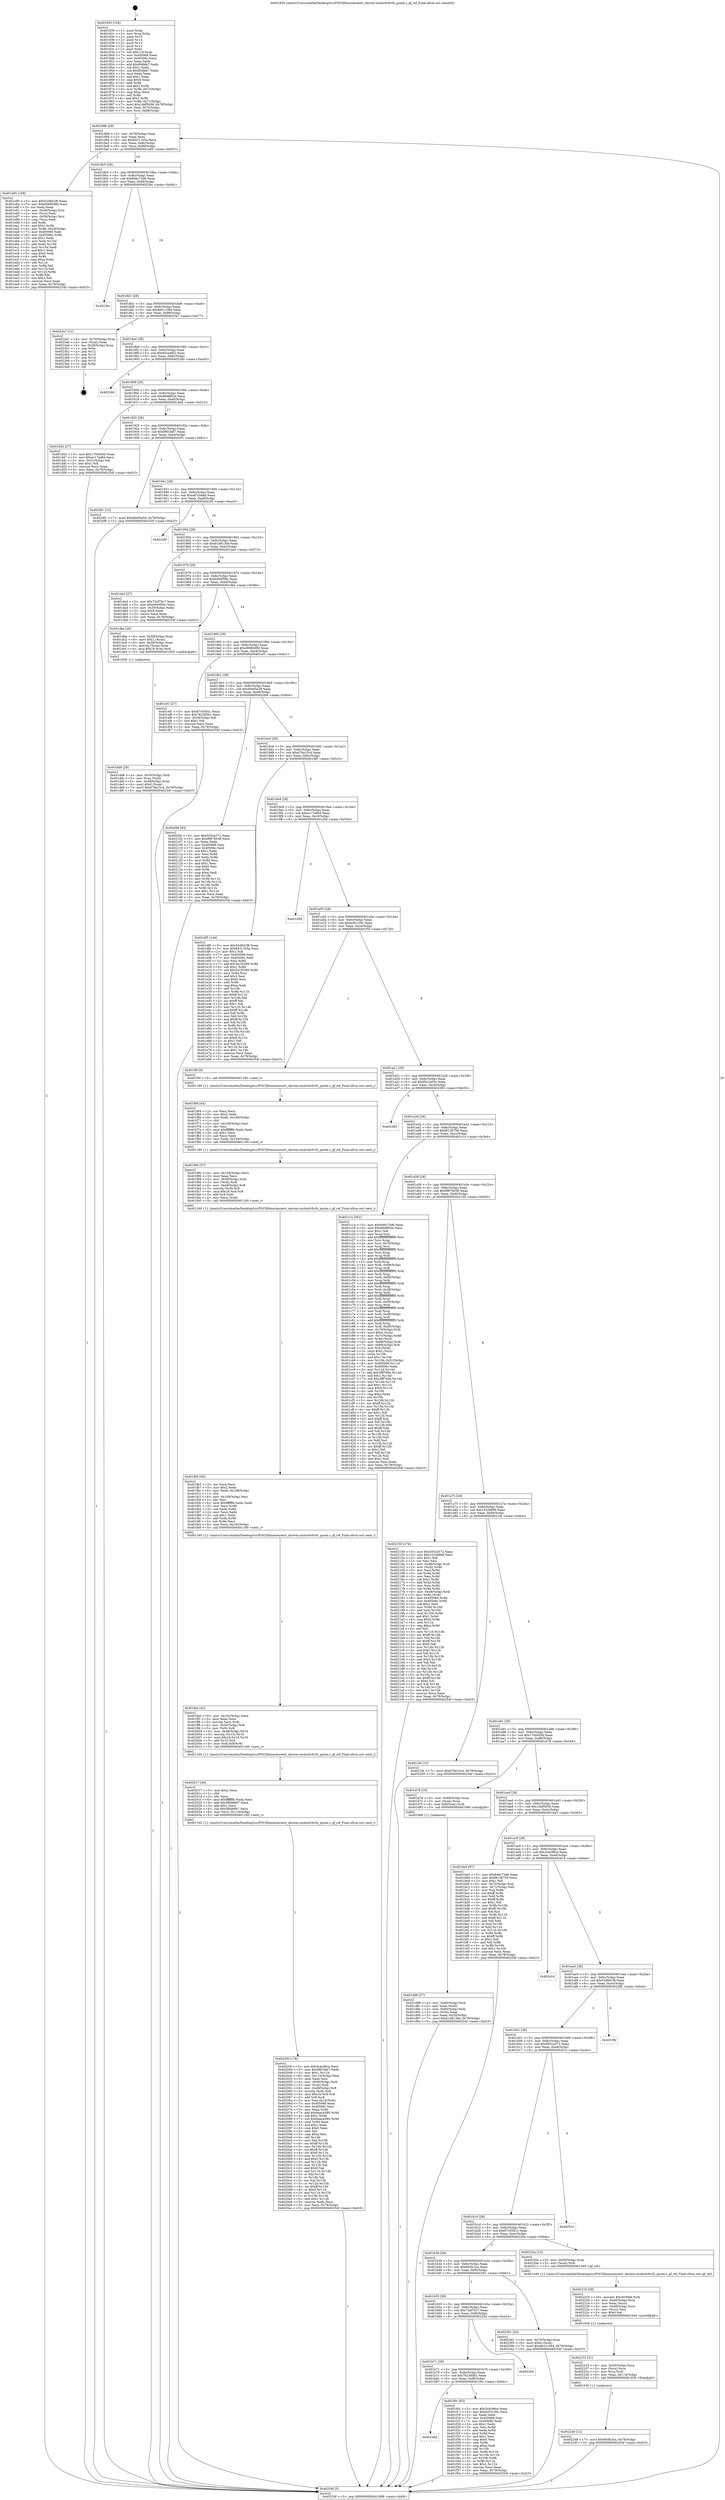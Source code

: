 digraph "0x401830" {
  label = "0x401830 (/mnt/c/Users/mathe/Desktop/tcc/POCII/binaries/extr_darwin-xnubsdvfsvfs_quota.c_qf_ref_Final-ollvm.out::main(0))"
  labelloc = "t"
  node[shape=record]

  Entry [label="",width=0.3,height=0.3,shape=circle,fillcolor=black,style=filled]
  "0x401898" [label="{
     0x401898 [29]\l
     | [instrs]\l
     &nbsp;&nbsp;0x401898 \<+3\>: mov -0x78(%rbp),%eax\l
     &nbsp;&nbsp;0x40189b \<+2\>: mov %eax,%ecx\l
     &nbsp;&nbsp;0x40189d \<+6\>: sub $0x84311b5a,%ecx\l
     &nbsp;&nbsp;0x4018a3 \<+6\>: mov %eax,-0x8c(%rbp)\l
     &nbsp;&nbsp;0x4018a9 \<+6\>: mov %ecx,-0x90(%rbp)\l
     &nbsp;&nbsp;0x4018af \<+6\>: je 0000000000401e85 \<main+0x655\>\l
  }"]
  "0x401e85" [label="{
     0x401e85 [108]\l
     | [instrs]\l
     &nbsp;&nbsp;0x401e85 \<+5\>: mov $0x52d8d1f6,%eax\l
     &nbsp;&nbsp;0x401e8a \<+5\>: mov $0xd0680d90,%ecx\l
     &nbsp;&nbsp;0x401e8f \<+2\>: xor %edx,%edx\l
     &nbsp;&nbsp;0x401e91 \<+4\>: mov -0x48(%rbp),%rsi\l
     &nbsp;&nbsp;0x401e95 \<+2\>: mov (%rsi),%edi\l
     &nbsp;&nbsp;0x401e97 \<+4\>: mov -0x58(%rbp),%rsi\l
     &nbsp;&nbsp;0x401e9b \<+2\>: cmp (%rsi),%edi\l
     &nbsp;&nbsp;0x401e9d \<+4\>: setl %r8b\l
     &nbsp;&nbsp;0x401ea1 \<+4\>: and $0x1,%r8b\l
     &nbsp;&nbsp;0x401ea5 \<+4\>: mov %r8b,-0x29(%rbp)\l
     &nbsp;&nbsp;0x401ea9 \<+7\>: mov 0x405068,%edi\l
     &nbsp;&nbsp;0x401eb0 \<+8\>: mov 0x40506c,%r9d\l
     &nbsp;&nbsp;0x401eb8 \<+3\>: sub $0x1,%edx\l
     &nbsp;&nbsp;0x401ebb \<+3\>: mov %edi,%r10d\l
     &nbsp;&nbsp;0x401ebe \<+3\>: add %edx,%r10d\l
     &nbsp;&nbsp;0x401ec1 \<+4\>: imul %r10d,%edi\l
     &nbsp;&nbsp;0x401ec5 \<+3\>: and $0x1,%edi\l
     &nbsp;&nbsp;0x401ec8 \<+3\>: cmp $0x0,%edi\l
     &nbsp;&nbsp;0x401ecb \<+4\>: sete %r8b\l
     &nbsp;&nbsp;0x401ecf \<+4\>: cmp $0xa,%r9d\l
     &nbsp;&nbsp;0x401ed3 \<+4\>: setl %r11b\l
     &nbsp;&nbsp;0x401ed7 \<+3\>: mov %r8b,%bl\l
     &nbsp;&nbsp;0x401eda \<+3\>: and %r11b,%bl\l
     &nbsp;&nbsp;0x401edd \<+3\>: xor %r11b,%r8b\l
     &nbsp;&nbsp;0x401ee0 \<+3\>: or %r8b,%bl\l
     &nbsp;&nbsp;0x401ee3 \<+3\>: test $0x1,%bl\l
     &nbsp;&nbsp;0x401ee6 \<+3\>: cmovne %ecx,%eax\l
     &nbsp;&nbsp;0x401ee9 \<+3\>: mov %eax,-0x78(%rbp)\l
     &nbsp;&nbsp;0x401eec \<+5\>: jmp 000000000040254f \<main+0xd1f\>\l
  }"]
  "0x4018b5" [label="{
     0x4018b5 [28]\l
     | [instrs]\l
     &nbsp;&nbsp;0x4018b5 \<+5\>: jmp 00000000004018ba \<main+0x8a\>\l
     &nbsp;&nbsp;0x4018ba \<+6\>: mov -0x8c(%rbp),%eax\l
     &nbsp;&nbsp;0x4018c0 \<+5\>: sub $0x846c73d6,%eax\l
     &nbsp;&nbsp;0x4018c5 \<+6\>: mov %eax,-0x94(%rbp)\l
     &nbsp;&nbsp;0x4018cb \<+6\>: je 00000000004023bc \<main+0xb8c\>\l
  }"]
  Exit [label="",width=0.3,height=0.3,shape=circle,fillcolor=black,style=filled,peripheries=2]
  "0x4023bc" [label="{
     0x4023bc\l
  }", style=dashed]
  "0x4018d1" [label="{
     0x4018d1 [28]\l
     | [instrs]\l
     &nbsp;&nbsp;0x4018d1 \<+5\>: jmp 00000000004018d6 \<main+0xa6\>\l
     &nbsp;&nbsp;0x4018d6 \<+6\>: mov -0x8c(%rbp),%eax\l
     &nbsp;&nbsp;0x4018dc \<+5\>: sub $0x8e51c384,%eax\l
     &nbsp;&nbsp;0x4018e1 \<+6\>: mov %eax,-0x98(%rbp)\l
     &nbsp;&nbsp;0x4018e7 \<+6\>: je 00000000004023a7 \<main+0xb77\>\l
  }"]
  "0x402248" [label="{
     0x402248 [12]\l
     | [instrs]\l
     &nbsp;&nbsp;0x402248 \<+7\>: movl $0x693fc3ca,-0x78(%rbp)\l
     &nbsp;&nbsp;0x40224f \<+5\>: jmp 000000000040254f \<main+0xd1f\>\l
  }"]
  "0x4023a7" [label="{
     0x4023a7 [21]\l
     | [instrs]\l
     &nbsp;&nbsp;0x4023a7 \<+4\>: mov -0x70(%rbp),%rax\l
     &nbsp;&nbsp;0x4023ab \<+2\>: mov (%rax),%eax\l
     &nbsp;&nbsp;0x4023ad \<+4\>: lea -0x28(%rbp),%rsp\l
     &nbsp;&nbsp;0x4023b1 \<+1\>: pop %rbx\l
     &nbsp;&nbsp;0x4023b2 \<+2\>: pop %r12\l
     &nbsp;&nbsp;0x4023b4 \<+2\>: pop %r13\l
     &nbsp;&nbsp;0x4023b6 \<+2\>: pop %r14\l
     &nbsp;&nbsp;0x4023b8 \<+2\>: pop %r15\l
     &nbsp;&nbsp;0x4023ba \<+1\>: pop %rbp\l
     &nbsp;&nbsp;0x4023bb \<+1\>: ret\l
  }"]
  "0x4018ed" [label="{
     0x4018ed [28]\l
     | [instrs]\l
     &nbsp;&nbsp;0x4018ed \<+5\>: jmp 00000000004018f2 \<main+0xc2\>\l
     &nbsp;&nbsp;0x4018f2 \<+6\>: mov -0x8c(%rbp),%eax\l
     &nbsp;&nbsp;0x4018f8 \<+5\>: sub $0x95ce4fd2,%eax\l
     &nbsp;&nbsp;0x4018fd \<+6\>: mov %eax,-0x9c(%rbp)\l
     &nbsp;&nbsp;0x401903 \<+6\>: je 0000000000402260 \<main+0xa30\>\l
  }"]
  "0x402233" [label="{
     0x402233 [21]\l
     | [instrs]\l
     &nbsp;&nbsp;0x402233 \<+4\>: mov -0x50(%rbp),%rcx\l
     &nbsp;&nbsp;0x402237 \<+3\>: mov (%rcx),%rcx\l
     &nbsp;&nbsp;0x40223a \<+3\>: mov %rcx,%rdi\l
     &nbsp;&nbsp;0x40223d \<+6\>: mov %eax,-0x114(%rbp)\l
     &nbsp;&nbsp;0x402243 \<+5\>: call 0000000000401030 \<free@plt\>\l
     | [calls]\l
     &nbsp;&nbsp;0x401030 \{1\} (unknown)\l
  }"]
  "0x402260" [label="{
     0x402260\l
  }", style=dashed]
  "0x401909" [label="{
     0x401909 [28]\l
     | [instrs]\l
     &nbsp;&nbsp;0x401909 \<+5\>: jmp 000000000040190e \<main+0xde\>\l
     &nbsp;&nbsp;0x40190e \<+6\>: mov -0x8c(%rbp),%eax\l
     &nbsp;&nbsp;0x401914 \<+5\>: sub $0x98d8f02e,%eax\l
     &nbsp;&nbsp;0x401919 \<+6\>: mov %eax,-0xa0(%rbp)\l
     &nbsp;&nbsp;0x40191f \<+6\>: je 0000000000401d42 \<main+0x512\>\l
  }"]
  "0x402216" [label="{
     0x402216 [29]\l
     | [instrs]\l
     &nbsp;&nbsp;0x402216 \<+10\>: movabs $0x4030b6,%rdi\l
     &nbsp;&nbsp;0x402220 \<+4\>: mov -0x40(%rbp),%rcx\l
     &nbsp;&nbsp;0x402224 \<+2\>: mov %eax,(%rcx)\l
     &nbsp;&nbsp;0x402226 \<+4\>: mov -0x40(%rbp),%rcx\l
     &nbsp;&nbsp;0x40222a \<+2\>: mov (%rcx),%esi\l
     &nbsp;&nbsp;0x40222c \<+2\>: mov $0x0,%al\l
     &nbsp;&nbsp;0x40222e \<+5\>: call 0000000000401040 \<printf@plt\>\l
     | [calls]\l
     &nbsp;&nbsp;0x401040 \{1\} (unknown)\l
  }"]
  "0x401d42" [label="{
     0x401d42 [27]\l
     | [instrs]\l
     &nbsp;&nbsp;0x401d42 \<+5\>: mov $0x170c0d3b,%eax\l
     &nbsp;&nbsp;0x401d47 \<+5\>: mov $0xec17ed64,%ecx\l
     &nbsp;&nbsp;0x401d4c \<+3\>: mov -0x31(%rbp),%dl\l
     &nbsp;&nbsp;0x401d4f \<+3\>: test $0x1,%dl\l
     &nbsp;&nbsp;0x401d52 \<+3\>: cmovne %ecx,%eax\l
     &nbsp;&nbsp;0x401d55 \<+3\>: mov %eax,-0x78(%rbp)\l
     &nbsp;&nbsp;0x401d58 \<+5\>: jmp 000000000040254f \<main+0xd1f\>\l
  }"]
  "0x401925" [label="{
     0x401925 [28]\l
     | [instrs]\l
     &nbsp;&nbsp;0x401925 \<+5\>: jmp 000000000040192a \<main+0xfa\>\l
     &nbsp;&nbsp;0x40192a \<+6\>: mov -0x8c(%rbp),%eax\l
     &nbsp;&nbsp;0x401930 \<+5\>: sub $0x98f1fa67,%eax\l
     &nbsp;&nbsp;0x401935 \<+6\>: mov %eax,-0xa4(%rbp)\l
     &nbsp;&nbsp;0x40193b \<+6\>: je 00000000004020f1 \<main+0x8c1\>\l
  }"]
  "0x40203f" [label="{
     0x40203f [178]\l
     | [instrs]\l
     &nbsp;&nbsp;0x40203f \<+5\>: mov $0x3c4c98ce,%ecx\l
     &nbsp;&nbsp;0x402044 \<+5\>: mov $0x98f1fa67,%edx\l
     &nbsp;&nbsp;0x402049 \<+3\>: mov $0x1,%r11b\l
     &nbsp;&nbsp;0x40204c \<+6\>: mov -0x110(%rbp),%esi\l
     &nbsp;&nbsp;0x402052 \<+3\>: imul %eax,%esi\l
     &nbsp;&nbsp;0x402055 \<+4\>: mov -0x50(%rbp),%rdi\l
     &nbsp;&nbsp;0x402059 \<+3\>: mov (%rdi),%rdi\l
     &nbsp;&nbsp;0x40205c \<+4\>: mov -0x48(%rbp),%r8\l
     &nbsp;&nbsp;0x402060 \<+3\>: movslq (%r8),%r8\l
     &nbsp;&nbsp;0x402063 \<+4\>: imul $0x18,%r8,%r8\l
     &nbsp;&nbsp;0x402067 \<+3\>: add %r8,%rdi\l
     &nbsp;&nbsp;0x40206a \<+3\>: mov %esi,0x10(%rdi)\l
     &nbsp;&nbsp;0x40206d \<+7\>: mov 0x405068,%eax\l
     &nbsp;&nbsp;0x402074 \<+7\>: mov 0x40506c,%esi\l
     &nbsp;&nbsp;0x40207b \<+3\>: mov %eax,%r9d\l
     &nbsp;&nbsp;0x40207e \<+7\>: add $0xbaaca580,%r9d\l
     &nbsp;&nbsp;0x402085 \<+4\>: sub $0x1,%r9d\l
     &nbsp;&nbsp;0x402089 \<+7\>: sub $0xbaaca580,%r9d\l
     &nbsp;&nbsp;0x402090 \<+4\>: imul %r9d,%eax\l
     &nbsp;&nbsp;0x402094 \<+3\>: and $0x1,%eax\l
     &nbsp;&nbsp;0x402097 \<+3\>: cmp $0x0,%eax\l
     &nbsp;&nbsp;0x40209a \<+3\>: sete %bl\l
     &nbsp;&nbsp;0x40209d \<+3\>: cmp $0xa,%esi\l
     &nbsp;&nbsp;0x4020a0 \<+4\>: setl %r14b\l
     &nbsp;&nbsp;0x4020a4 \<+3\>: mov %bl,%r15b\l
     &nbsp;&nbsp;0x4020a7 \<+4\>: xor $0xff,%r15b\l
     &nbsp;&nbsp;0x4020ab \<+3\>: mov %r14b,%r12b\l
     &nbsp;&nbsp;0x4020ae \<+4\>: xor $0xff,%r12b\l
     &nbsp;&nbsp;0x4020b2 \<+4\>: xor $0x0,%r11b\l
     &nbsp;&nbsp;0x4020b6 \<+3\>: mov %r15b,%r13b\l
     &nbsp;&nbsp;0x4020b9 \<+4\>: and $0x0,%r13b\l
     &nbsp;&nbsp;0x4020bd \<+3\>: and %r11b,%bl\l
     &nbsp;&nbsp;0x4020c0 \<+3\>: mov %r12b,%al\l
     &nbsp;&nbsp;0x4020c3 \<+2\>: and $0x0,%al\l
     &nbsp;&nbsp;0x4020c5 \<+3\>: and %r11b,%r14b\l
     &nbsp;&nbsp;0x4020c8 \<+3\>: or %bl,%r13b\l
     &nbsp;&nbsp;0x4020cb \<+3\>: or %r14b,%al\l
     &nbsp;&nbsp;0x4020ce \<+3\>: xor %al,%r13b\l
     &nbsp;&nbsp;0x4020d1 \<+3\>: or %r12b,%r15b\l
     &nbsp;&nbsp;0x4020d4 \<+4\>: xor $0xff,%r15b\l
     &nbsp;&nbsp;0x4020d8 \<+4\>: or $0x0,%r11b\l
     &nbsp;&nbsp;0x4020dc \<+3\>: and %r11b,%r15b\l
     &nbsp;&nbsp;0x4020df \<+3\>: or %r15b,%r13b\l
     &nbsp;&nbsp;0x4020e2 \<+4\>: test $0x1,%r13b\l
     &nbsp;&nbsp;0x4020e6 \<+3\>: cmovne %edx,%ecx\l
     &nbsp;&nbsp;0x4020e9 \<+3\>: mov %ecx,-0x78(%rbp)\l
     &nbsp;&nbsp;0x4020ec \<+5\>: jmp 000000000040254f \<main+0xd1f\>\l
  }"]
  "0x4020f1" [label="{
     0x4020f1 [12]\l
     | [instrs]\l
     &nbsp;&nbsp;0x4020f1 \<+7\>: movl $0xd0e05a58,-0x78(%rbp)\l
     &nbsp;&nbsp;0x4020f8 \<+5\>: jmp 000000000040254f \<main+0xd1f\>\l
  }"]
  "0x401941" [label="{
     0x401941 [28]\l
     | [instrs]\l
     &nbsp;&nbsp;0x401941 \<+5\>: jmp 0000000000401946 \<main+0x116\>\l
     &nbsp;&nbsp;0x401946 \<+6\>: mov -0x8c(%rbp),%eax\l
     &nbsp;&nbsp;0x40194c \<+5\>: sub $0xa87cb6ab,%eax\l
     &nbsp;&nbsp;0x401951 \<+6\>: mov %eax,-0xa8(%rbp)\l
     &nbsp;&nbsp;0x401957 \<+6\>: je 00000000004022f0 \<main+0xac0\>\l
  }"]
  "0x402017" [label="{
     0x402017 [40]\l
     | [instrs]\l
     &nbsp;&nbsp;0x402017 \<+5\>: mov $0x2,%ecx\l
     &nbsp;&nbsp;0x40201c \<+1\>: cltd\l
     &nbsp;&nbsp;0x40201d \<+2\>: idiv %ecx\l
     &nbsp;&nbsp;0x40201f \<+6\>: imul $0xfffffffe,%edx,%ecx\l
     &nbsp;&nbsp;0x402025 \<+6\>: add $0x5fb086b7,%ecx\l
     &nbsp;&nbsp;0x40202b \<+3\>: add $0x1,%ecx\l
     &nbsp;&nbsp;0x40202e \<+6\>: sub $0x5fb086b7,%ecx\l
     &nbsp;&nbsp;0x402034 \<+6\>: mov %ecx,-0x110(%rbp)\l
     &nbsp;&nbsp;0x40203a \<+5\>: call 0000000000401160 \<next_i\>\l
     | [calls]\l
     &nbsp;&nbsp;0x401160 \{1\} (/mnt/c/Users/mathe/Desktop/tcc/POCII/binaries/extr_darwin-xnubsdvfsvfs_quota.c_qf_ref_Final-ollvm.out::next_i)\l
  }"]
  "0x4022f0" [label="{
     0x4022f0\l
  }", style=dashed]
  "0x40195d" [label="{
     0x40195d [28]\l
     | [instrs]\l
     &nbsp;&nbsp;0x40195d \<+5\>: jmp 0000000000401962 \<main+0x132\>\l
     &nbsp;&nbsp;0x401962 \<+6\>: mov -0x8c(%rbp),%eax\l
     &nbsp;&nbsp;0x401968 \<+5\>: sub $0xb1d813de,%eax\l
     &nbsp;&nbsp;0x40196d \<+6\>: mov %eax,-0xac(%rbp)\l
     &nbsp;&nbsp;0x401973 \<+6\>: je 0000000000401da3 \<main+0x573\>\l
  }"]
  "0x401fed" [label="{
     0x401fed [42]\l
     | [instrs]\l
     &nbsp;&nbsp;0x401fed \<+6\>: mov -0x10c(%rbp),%ecx\l
     &nbsp;&nbsp;0x401ff3 \<+3\>: imul %eax,%ecx\l
     &nbsp;&nbsp;0x401ff6 \<+3\>: movslq %ecx,%rdi\l
     &nbsp;&nbsp;0x401ff9 \<+4\>: mov -0x50(%rbp),%r8\l
     &nbsp;&nbsp;0x401ffd \<+3\>: mov (%r8),%r8\l
     &nbsp;&nbsp;0x402000 \<+4\>: mov -0x48(%rbp),%r10\l
     &nbsp;&nbsp;0x402004 \<+3\>: movslq (%r10),%r10\l
     &nbsp;&nbsp;0x402007 \<+4\>: imul $0x18,%r10,%r10\l
     &nbsp;&nbsp;0x40200b \<+3\>: add %r10,%r8\l
     &nbsp;&nbsp;0x40200e \<+4\>: mov %rdi,0x8(%r8)\l
     &nbsp;&nbsp;0x402012 \<+5\>: call 0000000000401160 \<next_i\>\l
     | [calls]\l
     &nbsp;&nbsp;0x401160 \{1\} (/mnt/c/Users/mathe/Desktop/tcc/POCII/binaries/extr_darwin-xnubsdvfsvfs_quota.c_qf_ref_Final-ollvm.out::next_i)\l
  }"]
  "0x401da3" [label="{
     0x401da3 [27]\l
     | [instrs]\l
     &nbsp;&nbsp;0x401da3 \<+5\>: mov $0x72af70c7,%eax\l
     &nbsp;&nbsp;0x401da8 \<+5\>: mov $0xb940f59c,%ecx\l
     &nbsp;&nbsp;0x401dad \<+3\>: mov -0x30(%rbp),%edx\l
     &nbsp;&nbsp;0x401db0 \<+3\>: cmp $0x0,%edx\l
     &nbsp;&nbsp;0x401db3 \<+3\>: cmove %ecx,%eax\l
     &nbsp;&nbsp;0x401db6 \<+3\>: mov %eax,-0x78(%rbp)\l
     &nbsp;&nbsp;0x401db9 \<+5\>: jmp 000000000040254f \<main+0xd1f\>\l
  }"]
  "0x401979" [label="{
     0x401979 [28]\l
     | [instrs]\l
     &nbsp;&nbsp;0x401979 \<+5\>: jmp 000000000040197e \<main+0x14e\>\l
     &nbsp;&nbsp;0x40197e \<+6\>: mov -0x8c(%rbp),%eax\l
     &nbsp;&nbsp;0x401984 \<+5\>: sub $0xb940f59c,%eax\l
     &nbsp;&nbsp;0x401989 \<+6\>: mov %eax,-0xb0(%rbp)\l
     &nbsp;&nbsp;0x40198f \<+6\>: je 0000000000401dbe \<main+0x58e\>\l
  }"]
  "0x401fb5" [label="{
     0x401fb5 [56]\l
     | [instrs]\l
     &nbsp;&nbsp;0x401fb5 \<+2\>: xor %ecx,%ecx\l
     &nbsp;&nbsp;0x401fb7 \<+5\>: mov $0x2,%edx\l
     &nbsp;&nbsp;0x401fbc \<+6\>: mov %edx,-0x108(%rbp)\l
     &nbsp;&nbsp;0x401fc2 \<+1\>: cltd\l
     &nbsp;&nbsp;0x401fc3 \<+6\>: mov -0x108(%rbp),%esi\l
     &nbsp;&nbsp;0x401fc9 \<+2\>: idiv %esi\l
     &nbsp;&nbsp;0x401fcb \<+6\>: imul $0xfffffffe,%edx,%edx\l
     &nbsp;&nbsp;0x401fd1 \<+3\>: mov %ecx,%r9d\l
     &nbsp;&nbsp;0x401fd4 \<+3\>: sub %edx,%r9d\l
     &nbsp;&nbsp;0x401fd7 \<+2\>: mov %ecx,%edx\l
     &nbsp;&nbsp;0x401fd9 \<+3\>: sub $0x1,%edx\l
     &nbsp;&nbsp;0x401fdc \<+3\>: add %edx,%r9d\l
     &nbsp;&nbsp;0x401fdf \<+3\>: sub %r9d,%ecx\l
     &nbsp;&nbsp;0x401fe2 \<+6\>: mov %ecx,-0x10c(%rbp)\l
     &nbsp;&nbsp;0x401fe8 \<+5\>: call 0000000000401160 \<next_i\>\l
     | [calls]\l
     &nbsp;&nbsp;0x401160 \{1\} (/mnt/c/Users/mathe/Desktop/tcc/POCII/binaries/extr_darwin-xnubsdvfsvfs_quota.c_qf_ref_Final-ollvm.out::next_i)\l
  }"]
  "0x401dbe" [label="{
     0x401dbe [26]\l
     | [instrs]\l
     &nbsp;&nbsp;0x401dbe \<+4\>: mov -0x58(%rbp),%rax\l
     &nbsp;&nbsp;0x401dc2 \<+6\>: movl $0x1,(%rax)\l
     &nbsp;&nbsp;0x401dc8 \<+4\>: mov -0x58(%rbp),%rax\l
     &nbsp;&nbsp;0x401dcc \<+3\>: movslq (%rax),%rax\l
     &nbsp;&nbsp;0x401dcf \<+4\>: imul $0x18,%rax,%rdi\l
     &nbsp;&nbsp;0x401dd3 \<+5\>: call 0000000000401050 \<malloc@plt\>\l
     | [calls]\l
     &nbsp;&nbsp;0x401050 \{1\} (unknown)\l
  }"]
  "0x401995" [label="{
     0x401995 [28]\l
     | [instrs]\l
     &nbsp;&nbsp;0x401995 \<+5\>: jmp 000000000040199a \<main+0x16a\>\l
     &nbsp;&nbsp;0x40199a \<+6\>: mov -0x8c(%rbp),%eax\l
     &nbsp;&nbsp;0x4019a0 \<+5\>: sub $0xd0680d90,%eax\l
     &nbsp;&nbsp;0x4019a5 \<+6\>: mov %eax,-0xb4(%rbp)\l
     &nbsp;&nbsp;0x4019ab \<+6\>: je 0000000000401ef1 \<main+0x6c1\>\l
  }"]
  "0x401f90" [label="{
     0x401f90 [37]\l
     | [instrs]\l
     &nbsp;&nbsp;0x401f90 \<+6\>: mov -0x104(%rbp),%ecx\l
     &nbsp;&nbsp;0x401f96 \<+3\>: imul %eax,%ecx\l
     &nbsp;&nbsp;0x401f99 \<+4\>: mov -0x50(%rbp),%rdi\l
     &nbsp;&nbsp;0x401f9d \<+3\>: mov (%rdi),%rdi\l
     &nbsp;&nbsp;0x401fa0 \<+4\>: mov -0x48(%rbp),%r8\l
     &nbsp;&nbsp;0x401fa4 \<+3\>: movslq (%r8),%r8\l
     &nbsp;&nbsp;0x401fa7 \<+4\>: imul $0x18,%r8,%r8\l
     &nbsp;&nbsp;0x401fab \<+3\>: add %r8,%rdi\l
     &nbsp;&nbsp;0x401fae \<+2\>: mov %ecx,(%rdi)\l
     &nbsp;&nbsp;0x401fb0 \<+5\>: call 0000000000401160 \<next_i\>\l
     | [calls]\l
     &nbsp;&nbsp;0x401160 \{1\} (/mnt/c/Users/mathe/Desktop/tcc/POCII/binaries/extr_darwin-xnubsdvfsvfs_quota.c_qf_ref_Final-ollvm.out::next_i)\l
  }"]
  "0x401ef1" [label="{
     0x401ef1 [27]\l
     | [instrs]\l
     &nbsp;&nbsp;0x401ef1 \<+5\>: mov $0x67c5581c,%eax\l
     &nbsp;&nbsp;0x401ef6 \<+5\>: mov $0x782365b1,%ecx\l
     &nbsp;&nbsp;0x401efb \<+3\>: mov -0x29(%rbp),%dl\l
     &nbsp;&nbsp;0x401efe \<+3\>: test $0x1,%dl\l
     &nbsp;&nbsp;0x401f01 \<+3\>: cmovne %ecx,%eax\l
     &nbsp;&nbsp;0x401f04 \<+3\>: mov %eax,-0x78(%rbp)\l
     &nbsp;&nbsp;0x401f07 \<+5\>: jmp 000000000040254f \<main+0xd1f\>\l
  }"]
  "0x4019b1" [label="{
     0x4019b1 [28]\l
     | [instrs]\l
     &nbsp;&nbsp;0x4019b1 \<+5\>: jmp 00000000004019b6 \<main+0x186\>\l
     &nbsp;&nbsp;0x4019b6 \<+6\>: mov -0x8c(%rbp),%eax\l
     &nbsp;&nbsp;0x4019bc \<+5\>: sub $0xd0e05a58,%eax\l
     &nbsp;&nbsp;0x4019c1 \<+6\>: mov %eax,-0xb8(%rbp)\l
     &nbsp;&nbsp;0x4019c7 \<+6\>: je 00000000004020fd \<main+0x8cd\>\l
  }"]
  "0x401f64" [label="{
     0x401f64 [44]\l
     | [instrs]\l
     &nbsp;&nbsp;0x401f64 \<+2\>: xor %ecx,%ecx\l
     &nbsp;&nbsp;0x401f66 \<+5\>: mov $0x2,%edx\l
     &nbsp;&nbsp;0x401f6b \<+6\>: mov %edx,-0x100(%rbp)\l
     &nbsp;&nbsp;0x401f71 \<+1\>: cltd\l
     &nbsp;&nbsp;0x401f72 \<+6\>: mov -0x100(%rbp),%esi\l
     &nbsp;&nbsp;0x401f78 \<+2\>: idiv %esi\l
     &nbsp;&nbsp;0x401f7a \<+6\>: imul $0xfffffffe,%edx,%edx\l
     &nbsp;&nbsp;0x401f80 \<+3\>: sub $0x1,%ecx\l
     &nbsp;&nbsp;0x401f83 \<+2\>: sub %ecx,%edx\l
     &nbsp;&nbsp;0x401f85 \<+6\>: mov %edx,-0x104(%rbp)\l
     &nbsp;&nbsp;0x401f8b \<+5\>: call 0000000000401160 \<next_i\>\l
     | [calls]\l
     &nbsp;&nbsp;0x401160 \{1\} (/mnt/c/Users/mathe/Desktop/tcc/POCII/binaries/extr_darwin-xnubsdvfsvfs_quota.c_qf_ref_Final-ollvm.out::next_i)\l
  }"]
  "0x4020fd" [label="{
     0x4020fd [83]\l
     | [instrs]\l
     &nbsp;&nbsp;0x4020fd \<+5\>: mov $0x5932a572,%eax\l
     &nbsp;&nbsp;0x402102 \<+5\>: mov $0xf9876038,%ecx\l
     &nbsp;&nbsp;0x402107 \<+2\>: xor %edx,%edx\l
     &nbsp;&nbsp;0x402109 \<+7\>: mov 0x405068,%esi\l
     &nbsp;&nbsp;0x402110 \<+7\>: mov 0x40506c,%edi\l
     &nbsp;&nbsp;0x402117 \<+3\>: sub $0x1,%edx\l
     &nbsp;&nbsp;0x40211a \<+3\>: mov %esi,%r8d\l
     &nbsp;&nbsp;0x40211d \<+3\>: add %edx,%r8d\l
     &nbsp;&nbsp;0x402120 \<+4\>: imul %r8d,%esi\l
     &nbsp;&nbsp;0x402124 \<+3\>: and $0x1,%esi\l
     &nbsp;&nbsp;0x402127 \<+3\>: cmp $0x0,%esi\l
     &nbsp;&nbsp;0x40212a \<+4\>: sete %r9b\l
     &nbsp;&nbsp;0x40212e \<+3\>: cmp $0xa,%edi\l
     &nbsp;&nbsp;0x402131 \<+4\>: setl %r10b\l
     &nbsp;&nbsp;0x402135 \<+3\>: mov %r9b,%r11b\l
     &nbsp;&nbsp;0x402138 \<+3\>: and %r10b,%r11b\l
     &nbsp;&nbsp;0x40213b \<+3\>: xor %r10b,%r9b\l
     &nbsp;&nbsp;0x40213e \<+3\>: or %r9b,%r11b\l
     &nbsp;&nbsp;0x402141 \<+4\>: test $0x1,%r11b\l
     &nbsp;&nbsp;0x402145 \<+3\>: cmovne %ecx,%eax\l
     &nbsp;&nbsp;0x402148 \<+3\>: mov %eax,-0x78(%rbp)\l
     &nbsp;&nbsp;0x40214b \<+5\>: jmp 000000000040254f \<main+0xd1f\>\l
  }"]
  "0x4019cd" [label="{
     0x4019cd [28]\l
     | [instrs]\l
     &nbsp;&nbsp;0x4019cd \<+5\>: jmp 00000000004019d2 \<main+0x1a2\>\l
     &nbsp;&nbsp;0x4019d2 \<+6\>: mov -0x8c(%rbp),%eax\l
     &nbsp;&nbsp;0x4019d8 \<+5\>: sub $0xd78a15c4,%eax\l
     &nbsp;&nbsp;0x4019dd \<+6\>: mov %eax,-0xbc(%rbp)\l
     &nbsp;&nbsp;0x4019e3 \<+6\>: je 0000000000401df5 \<main+0x5c5\>\l
  }"]
  "0x401b8d" [label="{
     0x401b8d\l
  }", style=dashed]
  "0x401df5" [label="{
     0x401df5 [144]\l
     | [instrs]\l
     &nbsp;&nbsp;0x401df5 \<+5\>: mov $0x52d8d1f6,%eax\l
     &nbsp;&nbsp;0x401dfa \<+5\>: mov $0x84311b5a,%ecx\l
     &nbsp;&nbsp;0x401dff \<+2\>: mov $0x1,%dl\l
     &nbsp;&nbsp;0x401e01 \<+7\>: mov 0x405068,%esi\l
     &nbsp;&nbsp;0x401e08 \<+7\>: mov 0x40506c,%edi\l
     &nbsp;&nbsp;0x401e0f \<+3\>: mov %esi,%r8d\l
     &nbsp;&nbsp;0x401e12 \<+7\>: add $0x5a1f2399,%r8d\l
     &nbsp;&nbsp;0x401e19 \<+4\>: sub $0x1,%r8d\l
     &nbsp;&nbsp;0x401e1d \<+7\>: sub $0x5a1f2399,%r8d\l
     &nbsp;&nbsp;0x401e24 \<+4\>: imul %r8d,%esi\l
     &nbsp;&nbsp;0x401e28 \<+3\>: and $0x1,%esi\l
     &nbsp;&nbsp;0x401e2b \<+3\>: cmp $0x0,%esi\l
     &nbsp;&nbsp;0x401e2e \<+4\>: sete %r9b\l
     &nbsp;&nbsp;0x401e32 \<+3\>: cmp $0xa,%edi\l
     &nbsp;&nbsp;0x401e35 \<+4\>: setl %r10b\l
     &nbsp;&nbsp;0x401e39 \<+3\>: mov %r9b,%r11b\l
     &nbsp;&nbsp;0x401e3c \<+4\>: xor $0xff,%r11b\l
     &nbsp;&nbsp;0x401e40 \<+3\>: mov %r10b,%bl\l
     &nbsp;&nbsp;0x401e43 \<+3\>: xor $0xff,%bl\l
     &nbsp;&nbsp;0x401e46 \<+3\>: xor $0x1,%dl\l
     &nbsp;&nbsp;0x401e49 \<+3\>: mov %r11b,%r14b\l
     &nbsp;&nbsp;0x401e4c \<+4\>: and $0xff,%r14b\l
     &nbsp;&nbsp;0x401e50 \<+3\>: and %dl,%r9b\l
     &nbsp;&nbsp;0x401e53 \<+3\>: mov %bl,%r15b\l
     &nbsp;&nbsp;0x401e56 \<+4\>: and $0xff,%r15b\l
     &nbsp;&nbsp;0x401e5a \<+3\>: and %dl,%r10b\l
     &nbsp;&nbsp;0x401e5d \<+3\>: or %r9b,%r14b\l
     &nbsp;&nbsp;0x401e60 \<+3\>: or %r10b,%r15b\l
     &nbsp;&nbsp;0x401e63 \<+3\>: xor %r15b,%r14b\l
     &nbsp;&nbsp;0x401e66 \<+3\>: or %bl,%r11b\l
     &nbsp;&nbsp;0x401e69 \<+4\>: xor $0xff,%r11b\l
     &nbsp;&nbsp;0x401e6d \<+3\>: or $0x1,%dl\l
     &nbsp;&nbsp;0x401e70 \<+3\>: and %dl,%r11b\l
     &nbsp;&nbsp;0x401e73 \<+3\>: or %r11b,%r14b\l
     &nbsp;&nbsp;0x401e76 \<+4\>: test $0x1,%r14b\l
     &nbsp;&nbsp;0x401e7a \<+3\>: cmovne %ecx,%eax\l
     &nbsp;&nbsp;0x401e7d \<+3\>: mov %eax,-0x78(%rbp)\l
     &nbsp;&nbsp;0x401e80 \<+5\>: jmp 000000000040254f \<main+0xd1f\>\l
  }"]
  "0x4019e9" [label="{
     0x4019e9 [28]\l
     | [instrs]\l
     &nbsp;&nbsp;0x4019e9 \<+5\>: jmp 00000000004019ee \<main+0x1be\>\l
     &nbsp;&nbsp;0x4019ee \<+6\>: mov -0x8c(%rbp),%eax\l
     &nbsp;&nbsp;0x4019f4 \<+5\>: sub $0xec17ed64,%eax\l
     &nbsp;&nbsp;0x4019f9 \<+6\>: mov %eax,-0xc0(%rbp)\l
     &nbsp;&nbsp;0x4019ff \<+6\>: je 0000000000401d5d \<main+0x52d\>\l
  }"]
  "0x401f0c" [label="{
     0x401f0c [83]\l
     | [instrs]\l
     &nbsp;&nbsp;0x401f0c \<+5\>: mov $0x3c4c98ce,%eax\l
     &nbsp;&nbsp;0x401f11 \<+5\>: mov $0xec91c30c,%ecx\l
     &nbsp;&nbsp;0x401f16 \<+2\>: xor %edx,%edx\l
     &nbsp;&nbsp;0x401f18 \<+7\>: mov 0x405068,%esi\l
     &nbsp;&nbsp;0x401f1f \<+7\>: mov 0x40506c,%edi\l
     &nbsp;&nbsp;0x401f26 \<+3\>: sub $0x1,%edx\l
     &nbsp;&nbsp;0x401f29 \<+3\>: mov %esi,%r8d\l
     &nbsp;&nbsp;0x401f2c \<+3\>: add %edx,%r8d\l
     &nbsp;&nbsp;0x401f2f \<+4\>: imul %r8d,%esi\l
     &nbsp;&nbsp;0x401f33 \<+3\>: and $0x1,%esi\l
     &nbsp;&nbsp;0x401f36 \<+3\>: cmp $0x0,%esi\l
     &nbsp;&nbsp;0x401f39 \<+4\>: sete %r9b\l
     &nbsp;&nbsp;0x401f3d \<+3\>: cmp $0xa,%edi\l
     &nbsp;&nbsp;0x401f40 \<+4\>: setl %r10b\l
     &nbsp;&nbsp;0x401f44 \<+3\>: mov %r9b,%r11b\l
     &nbsp;&nbsp;0x401f47 \<+3\>: and %r10b,%r11b\l
     &nbsp;&nbsp;0x401f4a \<+3\>: xor %r10b,%r9b\l
     &nbsp;&nbsp;0x401f4d \<+3\>: or %r9b,%r11b\l
     &nbsp;&nbsp;0x401f50 \<+4\>: test $0x1,%r11b\l
     &nbsp;&nbsp;0x401f54 \<+3\>: cmovne %ecx,%eax\l
     &nbsp;&nbsp;0x401f57 \<+3\>: mov %eax,-0x78(%rbp)\l
     &nbsp;&nbsp;0x401f5a \<+5\>: jmp 000000000040254f \<main+0xd1f\>\l
  }"]
  "0x401d5d" [label="{
     0x401d5d\l
  }", style=dashed]
  "0x401a05" [label="{
     0x401a05 [28]\l
     | [instrs]\l
     &nbsp;&nbsp;0x401a05 \<+5\>: jmp 0000000000401a0a \<main+0x1da\>\l
     &nbsp;&nbsp;0x401a0a \<+6\>: mov -0x8c(%rbp),%eax\l
     &nbsp;&nbsp;0x401a10 \<+5\>: sub $0xec91c30c,%eax\l
     &nbsp;&nbsp;0x401a15 \<+6\>: mov %eax,-0xc4(%rbp)\l
     &nbsp;&nbsp;0x401a1b \<+6\>: je 0000000000401f5f \<main+0x72f\>\l
  }"]
  "0x401b71" [label="{
     0x401b71 [28]\l
     | [instrs]\l
     &nbsp;&nbsp;0x401b71 \<+5\>: jmp 0000000000401b76 \<main+0x346\>\l
     &nbsp;&nbsp;0x401b76 \<+6\>: mov -0x8c(%rbp),%eax\l
     &nbsp;&nbsp;0x401b7c \<+5\>: sub $0x782365b1,%eax\l
     &nbsp;&nbsp;0x401b81 \<+6\>: mov %eax,-0xf8(%rbp)\l
     &nbsp;&nbsp;0x401b87 \<+6\>: je 0000000000401f0c \<main+0x6dc\>\l
  }"]
  "0x401f5f" [label="{
     0x401f5f [5]\l
     | [instrs]\l
     &nbsp;&nbsp;0x401f5f \<+5\>: call 0000000000401160 \<next_i\>\l
     | [calls]\l
     &nbsp;&nbsp;0x401160 \{1\} (/mnt/c/Users/mathe/Desktop/tcc/POCII/binaries/extr_darwin-xnubsdvfsvfs_quota.c_qf_ref_Final-ollvm.out::next_i)\l
  }"]
  "0x401a21" [label="{
     0x401a21 [28]\l
     | [instrs]\l
     &nbsp;&nbsp;0x401a21 \<+5\>: jmp 0000000000401a26 \<main+0x1f6\>\l
     &nbsp;&nbsp;0x401a26 \<+6\>: mov -0x8c(%rbp),%eax\l
     &nbsp;&nbsp;0x401a2c \<+5\>: sub $0xf5e1b65e,%eax\l
     &nbsp;&nbsp;0x401a31 \<+6\>: mov %eax,-0xc8(%rbp)\l
     &nbsp;&nbsp;0x401a37 \<+6\>: je 0000000000402385 \<main+0xb55\>\l
  }"]
  "0x402254" [label="{
     0x402254\l
  }", style=dashed]
  "0x402385" [label="{
     0x402385\l
  }", style=dashed]
  "0x401a3d" [label="{
     0x401a3d [28]\l
     | [instrs]\l
     &nbsp;&nbsp;0x401a3d \<+5\>: jmp 0000000000401a42 \<main+0x212\>\l
     &nbsp;&nbsp;0x401a42 \<+6\>: mov -0x8c(%rbp),%eax\l
     &nbsp;&nbsp;0x401a48 \<+5\>: sub $0xf8136759,%eax\l
     &nbsp;&nbsp;0x401a4d \<+6\>: mov %eax,-0xcc(%rbp)\l
     &nbsp;&nbsp;0x401a53 \<+6\>: je 0000000000401c14 \<main+0x3e4\>\l
  }"]
  "0x401b55" [label="{
     0x401b55 [28]\l
     | [instrs]\l
     &nbsp;&nbsp;0x401b55 \<+5\>: jmp 0000000000401b5a \<main+0x32a\>\l
     &nbsp;&nbsp;0x401b5a \<+6\>: mov -0x8c(%rbp),%eax\l
     &nbsp;&nbsp;0x401b60 \<+5\>: sub $0x72af70c7,%eax\l
     &nbsp;&nbsp;0x401b65 \<+6\>: mov %eax,-0xf4(%rbp)\l
     &nbsp;&nbsp;0x401b6b \<+6\>: je 0000000000402254 \<main+0xa24\>\l
  }"]
  "0x401c14" [label="{
     0x401c14 [302]\l
     | [instrs]\l
     &nbsp;&nbsp;0x401c14 \<+5\>: mov $0x846c73d6,%eax\l
     &nbsp;&nbsp;0x401c19 \<+5\>: mov $0x98d8f02e,%ecx\l
     &nbsp;&nbsp;0x401c1e \<+2\>: mov $0x1,%dl\l
     &nbsp;&nbsp;0x401c20 \<+3\>: mov %rsp,%rsi\l
     &nbsp;&nbsp;0x401c23 \<+4\>: add $0xfffffffffffffff0,%rsi\l
     &nbsp;&nbsp;0x401c27 \<+3\>: mov %rsi,%rsp\l
     &nbsp;&nbsp;0x401c2a \<+4\>: mov %rsi,-0x70(%rbp)\l
     &nbsp;&nbsp;0x401c2e \<+3\>: mov %rsp,%rsi\l
     &nbsp;&nbsp;0x401c31 \<+4\>: add $0xfffffffffffffff0,%rsi\l
     &nbsp;&nbsp;0x401c35 \<+3\>: mov %rsi,%rsp\l
     &nbsp;&nbsp;0x401c38 \<+3\>: mov %rsp,%rdi\l
     &nbsp;&nbsp;0x401c3b \<+4\>: add $0xfffffffffffffff0,%rdi\l
     &nbsp;&nbsp;0x401c3f \<+3\>: mov %rdi,%rsp\l
     &nbsp;&nbsp;0x401c42 \<+4\>: mov %rdi,-0x68(%rbp)\l
     &nbsp;&nbsp;0x401c46 \<+3\>: mov %rsp,%rdi\l
     &nbsp;&nbsp;0x401c49 \<+4\>: add $0xfffffffffffffff0,%rdi\l
     &nbsp;&nbsp;0x401c4d \<+3\>: mov %rdi,%rsp\l
     &nbsp;&nbsp;0x401c50 \<+4\>: mov %rdi,-0x60(%rbp)\l
     &nbsp;&nbsp;0x401c54 \<+3\>: mov %rsp,%rdi\l
     &nbsp;&nbsp;0x401c57 \<+4\>: add $0xfffffffffffffff0,%rdi\l
     &nbsp;&nbsp;0x401c5b \<+3\>: mov %rdi,%rsp\l
     &nbsp;&nbsp;0x401c5e \<+4\>: mov %rdi,-0x58(%rbp)\l
     &nbsp;&nbsp;0x401c62 \<+3\>: mov %rsp,%rdi\l
     &nbsp;&nbsp;0x401c65 \<+4\>: add $0xfffffffffffffff0,%rdi\l
     &nbsp;&nbsp;0x401c69 \<+3\>: mov %rdi,%rsp\l
     &nbsp;&nbsp;0x401c6c \<+4\>: mov %rdi,-0x50(%rbp)\l
     &nbsp;&nbsp;0x401c70 \<+3\>: mov %rsp,%rdi\l
     &nbsp;&nbsp;0x401c73 \<+4\>: add $0xfffffffffffffff0,%rdi\l
     &nbsp;&nbsp;0x401c77 \<+3\>: mov %rdi,%rsp\l
     &nbsp;&nbsp;0x401c7a \<+4\>: mov %rdi,-0x48(%rbp)\l
     &nbsp;&nbsp;0x401c7e \<+3\>: mov %rsp,%rdi\l
     &nbsp;&nbsp;0x401c81 \<+4\>: add $0xfffffffffffffff0,%rdi\l
     &nbsp;&nbsp;0x401c85 \<+3\>: mov %rdi,%rsp\l
     &nbsp;&nbsp;0x401c88 \<+4\>: mov %rdi,-0x40(%rbp)\l
     &nbsp;&nbsp;0x401c8c \<+4\>: mov -0x70(%rbp),%rdi\l
     &nbsp;&nbsp;0x401c90 \<+6\>: movl $0x0,(%rdi)\l
     &nbsp;&nbsp;0x401c96 \<+4\>: mov -0x7c(%rbp),%r8d\l
     &nbsp;&nbsp;0x401c9a \<+3\>: mov %r8d,(%rsi)\l
     &nbsp;&nbsp;0x401c9d \<+4\>: mov -0x68(%rbp),%rdi\l
     &nbsp;&nbsp;0x401ca1 \<+7\>: mov -0x88(%rbp),%r9\l
     &nbsp;&nbsp;0x401ca8 \<+3\>: mov %r9,(%rdi)\l
     &nbsp;&nbsp;0x401cab \<+3\>: cmpl $0x2,(%rsi)\l
     &nbsp;&nbsp;0x401cae \<+4\>: setne %r10b\l
     &nbsp;&nbsp;0x401cb2 \<+4\>: and $0x1,%r10b\l
     &nbsp;&nbsp;0x401cb6 \<+4\>: mov %r10b,-0x31(%rbp)\l
     &nbsp;&nbsp;0x401cba \<+8\>: mov 0x405068,%r11d\l
     &nbsp;&nbsp;0x401cc2 \<+7\>: mov 0x40506c,%ebx\l
     &nbsp;&nbsp;0x401cc9 \<+3\>: mov %r11d,%r14d\l
     &nbsp;&nbsp;0x401ccc \<+7\>: add $0x3fff768e,%r14d\l
     &nbsp;&nbsp;0x401cd3 \<+4\>: sub $0x1,%r14d\l
     &nbsp;&nbsp;0x401cd7 \<+7\>: sub $0x3fff768e,%r14d\l
     &nbsp;&nbsp;0x401cde \<+4\>: imul %r14d,%r11d\l
     &nbsp;&nbsp;0x401ce2 \<+4\>: and $0x1,%r11d\l
     &nbsp;&nbsp;0x401ce6 \<+4\>: cmp $0x0,%r11d\l
     &nbsp;&nbsp;0x401cea \<+4\>: sete %r10b\l
     &nbsp;&nbsp;0x401cee \<+3\>: cmp $0xa,%ebx\l
     &nbsp;&nbsp;0x401cf1 \<+4\>: setl %r15b\l
     &nbsp;&nbsp;0x401cf5 \<+3\>: mov %r10b,%r12b\l
     &nbsp;&nbsp;0x401cf8 \<+4\>: xor $0xff,%r12b\l
     &nbsp;&nbsp;0x401cfc \<+3\>: mov %r15b,%r13b\l
     &nbsp;&nbsp;0x401cff \<+4\>: xor $0xff,%r13b\l
     &nbsp;&nbsp;0x401d03 \<+3\>: xor $0x1,%dl\l
     &nbsp;&nbsp;0x401d06 \<+3\>: mov %r12b,%sil\l
     &nbsp;&nbsp;0x401d09 \<+4\>: and $0xff,%sil\l
     &nbsp;&nbsp;0x401d0d \<+3\>: and %dl,%r10b\l
     &nbsp;&nbsp;0x401d10 \<+3\>: mov %r13b,%dil\l
     &nbsp;&nbsp;0x401d13 \<+4\>: and $0xff,%dil\l
     &nbsp;&nbsp;0x401d17 \<+3\>: and %dl,%r15b\l
     &nbsp;&nbsp;0x401d1a \<+3\>: or %r10b,%sil\l
     &nbsp;&nbsp;0x401d1d \<+3\>: or %r15b,%dil\l
     &nbsp;&nbsp;0x401d20 \<+3\>: xor %dil,%sil\l
     &nbsp;&nbsp;0x401d23 \<+3\>: or %r13b,%r12b\l
     &nbsp;&nbsp;0x401d26 \<+4\>: xor $0xff,%r12b\l
     &nbsp;&nbsp;0x401d2a \<+3\>: or $0x1,%dl\l
     &nbsp;&nbsp;0x401d2d \<+3\>: and %dl,%r12b\l
     &nbsp;&nbsp;0x401d30 \<+3\>: or %r12b,%sil\l
     &nbsp;&nbsp;0x401d33 \<+4\>: test $0x1,%sil\l
     &nbsp;&nbsp;0x401d37 \<+3\>: cmovne %ecx,%eax\l
     &nbsp;&nbsp;0x401d3a \<+3\>: mov %eax,-0x78(%rbp)\l
     &nbsp;&nbsp;0x401d3d \<+5\>: jmp 000000000040254f \<main+0xd1f\>\l
  }"]
  "0x401a59" [label="{
     0x401a59 [28]\l
     | [instrs]\l
     &nbsp;&nbsp;0x401a59 \<+5\>: jmp 0000000000401a5e \<main+0x22e\>\l
     &nbsp;&nbsp;0x401a5e \<+6\>: mov -0x8c(%rbp),%eax\l
     &nbsp;&nbsp;0x401a64 \<+5\>: sub $0xf9876038,%eax\l
     &nbsp;&nbsp;0x401a69 \<+6\>: mov %eax,-0xd0(%rbp)\l
     &nbsp;&nbsp;0x401a6f \<+6\>: je 0000000000402150 \<main+0x920\>\l
  }"]
  "0x402391" [label="{
     0x402391 [22]\l
     | [instrs]\l
     &nbsp;&nbsp;0x402391 \<+4\>: mov -0x70(%rbp),%rax\l
     &nbsp;&nbsp;0x402395 \<+6\>: movl $0x0,(%rax)\l
     &nbsp;&nbsp;0x40239b \<+7\>: movl $0x8e51c384,-0x78(%rbp)\l
     &nbsp;&nbsp;0x4023a2 \<+5\>: jmp 000000000040254f \<main+0xd1f\>\l
  }"]
  "0x402150" [label="{
     0x402150 [174]\l
     | [instrs]\l
     &nbsp;&nbsp;0x402150 \<+5\>: mov $0x5932a572,%eax\l
     &nbsp;&nbsp;0x402155 \<+5\>: mov $0x15326668,%ecx\l
     &nbsp;&nbsp;0x40215a \<+2\>: mov $0x1,%dl\l
     &nbsp;&nbsp;0x40215c \<+2\>: xor %esi,%esi\l
     &nbsp;&nbsp;0x40215e \<+4\>: mov -0x48(%rbp),%rdi\l
     &nbsp;&nbsp;0x402162 \<+3\>: mov (%rdi),%r8d\l
     &nbsp;&nbsp;0x402165 \<+3\>: mov %esi,%r9d\l
     &nbsp;&nbsp;0x402168 \<+3\>: sub %r8d,%r9d\l
     &nbsp;&nbsp;0x40216b \<+3\>: mov %esi,%r8d\l
     &nbsp;&nbsp;0x40216e \<+4\>: sub $0x1,%r8d\l
     &nbsp;&nbsp;0x402172 \<+3\>: add %r8d,%r9d\l
     &nbsp;&nbsp;0x402175 \<+3\>: mov %esi,%r8d\l
     &nbsp;&nbsp;0x402178 \<+3\>: sub %r9d,%r8d\l
     &nbsp;&nbsp;0x40217b \<+4\>: mov -0x48(%rbp),%rdi\l
     &nbsp;&nbsp;0x40217f \<+3\>: mov %r8d,(%rdi)\l
     &nbsp;&nbsp;0x402182 \<+8\>: mov 0x405068,%r8d\l
     &nbsp;&nbsp;0x40218a \<+8\>: mov 0x40506c,%r9d\l
     &nbsp;&nbsp;0x402192 \<+3\>: sub $0x1,%esi\l
     &nbsp;&nbsp;0x402195 \<+3\>: mov %r8d,%r10d\l
     &nbsp;&nbsp;0x402198 \<+3\>: add %esi,%r10d\l
     &nbsp;&nbsp;0x40219b \<+4\>: imul %r10d,%r8d\l
     &nbsp;&nbsp;0x40219f \<+4\>: and $0x1,%r8d\l
     &nbsp;&nbsp;0x4021a3 \<+4\>: cmp $0x0,%r8d\l
     &nbsp;&nbsp;0x4021a7 \<+4\>: sete %r11b\l
     &nbsp;&nbsp;0x4021ab \<+4\>: cmp $0xa,%r9d\l
     &nbsp;&nbsp;0x4021af \<+3\>: setl %bl\l
     &nbsp;&nbsp;0x4021b2 \<+3\>: mov %r11b,%r14b\l
     &nbsp;&nbsp;0x4021b5 \<+4\>: xor $0xff,%r14b\l
     &nbsp;&nbsp;0x4021b9 \<+3\>: mov %bl,%r15b\l
     &nbsp;&nbsp;0x4021bc \<+4\>: xor $0xff,%r15b\l
     &nbsp;&nbsp;0x4021c0 \<+3\>: xor $0x0,%dl\l
     &nbsp;&nbsp;0x4021c3 \<+3\>: mov %r14b,%r12b\l
     &nbsp;&nbsp;0x4021c6 \<+4\>: and $0x0,%r12b\l
     &nbsp;&nbsp;0x4021ca \<+3\>: and %dl,%r11b\l
     &nbsp;&nbsp;0x4021cd \<+3\>: mov %r15b,%r13b\l
     &nbsp;&nbsp;0x4021d0 \<+4\>: and $0x0,%r13b\l
     &nbsp;&nbsp;0x4021d4 \<+2\>: and %dl,%bl\l
     &nbsp;&nbsp;0x4021d6 \<+3\>: or %r11b,%r12b\l
     &nbsp;&nbsp;0x4021d9 \<+3\>: or %bl,%r13b\l
     &nbsp;&nbsp;0x4021dc \<+3\>: xor %r13b,%r12b\l
     &nbsp;&nbsp;0x4021df \<+3\>: or %r15b,%r14b\l
     &nbsp;&nbsp;0x4021e2 \<+4\>: xor $0xff,%r14b\l
     &nbsp;&nbsp;0x4021e6 \<+3\>: or $0x0,%dl\l
     &nbsp;&nbsp;0x4021e9 \<+3\>: and %dl,%r14b\l
     &nbsp;&nbsp;0x4021ec \<+3\>: or %r14b,%r12b\l
     &nbsp;&nbsp;0x4021ef \<+4\>: test $0x1,%r12b\l
     &nbsp;&nbsp;0x4021f3 \<+3\>: cmovne %ecx,%eax\l
     &nbsp;&nbsp;0x4021f6 \<+3\>: mov %eax,-0x78(%rbp)\l
     &nbsp;&nbsp;0x4021f9 \<+5\>: jmp 000000000040254f \<main+0xd1f\>\l
  }"]
  "0x401a75" [label="{
     0x401a75 [28]\l
     | [instrs]\l
     &nbsp;&nbsp;0x401a75 \<+5\>: jmp 0000000000401a7a \<main+0x24a\>\l
     &nbsp;&nbsp;0x401a7a \<+6\>: mov -0x8c(%rbp),%eax\l
     &nbsp;&nbsp;0x401a80 \<+5\>: sub $0x15326668,%eax\l
     &nbsp;&nbsp;0x401a85 \<+6\>: mov %eax,-0xd4(%rbp)\l
     &nbsp;&nbsp;0x401a8b \<+6\>: je 00000000004021fe \<main+0x9ce\>\l
  }"]
  "0x401b39" [label="{
     0x401b39 [28]\l
     | [instrs]\l
     &nbsp;&nbsp;0x401b39 \<+5\>: jmp 0000000000401b3e \<main+0x30e\>\l
     &nbsp;&nbsp;0x401b3e \<+6\>: mov -0x8c(%rbp),%eax\l
     &nbsp;&nbsp;0x401b44 \<+5\>: sub $0x693fc3ca,%eax\l
     &nbsp;&nbsp;0x401b49 \<+6\>: mov %eax,-0xf0(%rbp)\l
     &nbsp;&nbsp;0x401b4f \<+6\>: je 0000000000402391 \<main+0xb61\>\l
  }"]
  "0x4021fe" [label="{
     0x4021fe [12]\l
     | [instrs]\l
     &nbsp;&nbsp;0x4021fe \<+7\>: movl $0xd78a15c4,-0x78(%rbp)\l
     &nbsp;&nbsp;0x402205 \<+5\>: jmp 000000000040254f \<main+0xd1f\>\l
  }"]
  "0x401a91" [label="{
     0x401a91 [28]\l
     | [instrs]\l
     &nbsp;&nbsp;0x401a91 \<+5\>: jmp 0000000000401a96 \<main+0x266\>\l
     &nbsp;&nbsp;0x401a96 \<+6\>: mov -0x8c(%rbp),%eax\l
     &nbsp;&nbsp;0x401a9c \<+5\>: sub $0x170c0d3b,%eax\l
     &nbsp;&nbsp;0x401aa1 \<+6\>: mov %eax,-0xd8(%rbp)\l
     &nbsp;&nbsp;0x401aa7 \<+6\>: je 0000000000401d78 \<main+0x548\>\l
  }"]
  "0x40220a" [label="{
     0x40220a [12]\l
     | [instrs]\l
     &nbsp;&nbsp;0x40220a \<+4\>: mov -0x50(%rbp),%rax\l
     &nbsp;&nbsp;0x40220e \<+3\>: mov (%rax),%rdi\l
     &nbsp;&nbsp;0x402211 \<+5\>: call 0000000000401440 \<qf_ref\>\l
     | [calls]\l
     &nbsp;&nbsp;0x401440 \{1\} (/mnt/c/Users/mathe/Desktop/tcc/POCII/binaries/extr_darwin-xnubsdvfsvfs_quota.c_qf_ref_Final-ollvm.out::qf_ref)\l
  }"]
  "0x401d78" [label="{
     0x401d78 [16]\l
     | [instrs]\l
     &nbsp;&nbsp;0x401d78 \<+4\>: mov -0x68(%rbp),%rax\l
     &nbsp;&nbsp;0x401d7c \<+3\>: mov (%rax),%rax\l
     &nbsp;&nbsp;0x401d7f \<+4\>: mov 0x8(%rax),%rdi\l
     &nbsp;&nbsp;0x401d83 \<+5\>: call 0000000000401060 \<atoi@plt\>\l
     | [calls]\l
     &nbsp;&nbsp;0x401060 \{1\} (unknown)\l
  }"]
  "0x401aad" [label="{
     0x401aad [28]\l
     | [instrs]\l
     &nbsp;&nbsp;0x401aad \<+5\>: jmp 0000000000401ab2 \<main+0x282\>\l
     &nbsp;&nbsp;0x401ab2 \<+6\>: mov -0x8c(%rbp),%eax\l
     &nbsp;&nbsp;0x401ab8 \<+5\>: sub $0x1ddf5b58,%eax\l
     &nbsp;&nbsp;0x401abd \<+6\>: mov %eax,-0xdc(%rbp)\l
     &nbsp;&nbsp;0x401ac3 \<+6\>: je 0000000000401bb3 \<main+0x383\>\l
  }"]
  "0x401b1d" [label="{
     0x401b1d [28]\l
     | [instrs]\l
     &nbsp;&nbsp;0x401b1d \<+5\>: jmp 0000000000401b22 \<main+0x2f2\>\l
     &nbsp;&nbsp;0x401b22 \<+6\>: mov -0x8c(%rbp),%eax\l
     &nbsp;&nbsp;0x401b28 \<+5\>: sub $0x67c5581c,%eax\l
     &nbsp;&nbsp;0x401b2d \<+6\>: mov %eax,-0xec(%rbp)\l
     &nbsp;&nbsp;0x401b33 \<+6\>: je 000000000040220a \<main+0x9da\>\l
  }"]
  "0x401bb3" [label="{
     0x401bb3 [97]\l
     | [instrs]\l
     &nbsp;&nbsp;0x401bb3 \<+5\>: mov $0x846c73d6,%eax\l
     &nbsp;&nbsp;0x401bb8 \<+5\>: mov $0xf8136759,%ecx\l
     &nbsp;&nbsp;0x401bbd \<+2\>: mov $0x1,%dl\l
     &nbsp;&nbsp;0x401bbf \<+4\>: mov -0x72(%rbp),%sil\l
     &nbsp;&nbsp;0x401bc3 \<+4\>: mov -0x71(%rbp),%dil\l
     &nbsp;&nbsp;0x401bc7 \<+3\>: mov %sil,%r8b\l
     &nbsp;&nbsp;0x401bca \<+4\>: xor $0xff,%r8b\l
     &nbsp;&nbsp;0x401bce \<+3\>: mov %dil,%r9b\l
     &nbsp;&nbsp;0x401bd1 \<+4\>: xor $0xff,%r9b\l
     &nbsp;&nbsp;0x401bd5 \<+3\>: xor $0x1,%dl\l
     &nbsp;&nbsp;0x401bd8 \<+3\>: mov %r8b,%r10b\l
     &nbsp;&nbsp;0x401bdb \<+4\>: and $0xff,%r10b\l
     &nbsp;&nbsp;0x401bdf \<+3\>: and %dl,%sil\l
     &nbsp;&nbsp;0x401be2 \<+3\>: mov %r9b,%r11b\l
     &nbsp;&nbsp;0x401be5 \<+4\>: and $0xff,%r11b\l
     &nbsp;&nbsp;0x401be9 \<+3\>: and %dl,%dil\l
     &nbsp;&nbsp;0x401bec \<+3\>: or %sil,%r10b\l
     &nbsp;&nbsp;0x401bef \<+3\>: or %dil,%r11b\l
     &nbsp;&nbsp;0x401bf2 \<+3\>: xor %r11b,%r10b\l
     &nbsp;&nbsp;0x401bf5 \<+3\>: or %r9b,%r8b\l
     &nbsp;&nbsp;0x401bf8 \<+4\>: xor $0xff,%r8b\l
     &nbsp;&nbsp;0x401bfc \<+3\>: or $0x1,%dl\l
     &nbsp;&nbsp;0x401bff \<+3\>: and %dl,%r8b\l
     &nbsp;&nbsp;0x401c02 \<+3\>: or %r8b,%r10b\l
     &nbsp;&nbsp;0x401c05 \<+4\>: test $0x1,%r10b\l
     &nbsp;&nbsp;0x401c09 \<+3\>: cmovne %ecx,%eax\l
     &nbsp;&nbsp;0x401c0c \<+3\>: mov %eax,-0x78(%rbp)\l
     &nbsp;&nbsp;0x401c0f \<+5\>: jmp 000000000040254f \<main+0xd1f\>\l
  }"]
  "0x401ac9" [label="{
     0x401ac9 [28]\l
     | [instrs]\l
     &nbsp;&nbsp;0x401ac9 \<+5\>: jmp 0000000000401ace \<main+0x29e\>\l
     &nbsp;&nbsp;0x401ace \<+6\>: mov -0x8c(%rbp),%eax\l
     &nbsp;&nbsp;0x401ad4 \<+5\>: sub $0x3c4c98ce,%eax\l
     &nbsp;&nbsp;0x401ad9 \<+6\>: mov %eax,-0xe0(%rbp)\l
     &nbsp;&nbsp;0x401adf \<+6\>: je 000000000040241d \<main+0xbed\>\l
  }"]
  "0x40254f" [label="{
     0x40254f [5]\l
     | [instrs]\l
     &nbsp;&nbsp;0x40254f \<+5\>: jmp 0000000000401898 \<main+0x68\>\l
  }"]
  "0x401830" [label="{
     0x401830 [104]\l
     | [instrs]\l
     &nbsp;&nbsp;0x401830 \<+1\>: push %rbp\l
     &nbsp;&nbsp;0x401831 \<+3\>: mov %rsp,%rbp\l
     &nbsp;&nbsp;0x401834 \<+2\>: push %r15\l
     &nbsp;&nbsp;0x401836 \<+2\>: push %r14\l
     &nbsp;&nbsp;0x401838 \<+2\>: push %r13\l
     &nbsp;&nbsp;0x40183a \<+2\>: push %r12\l
     &nbsp;&nbsp;0x40183c \<+1\>: push %rbx\l
     &nbsp;&nbsp;0x40183d \<+7\>: sub $0x118,%rsp\l
     &nbsp;&nbsp;0x401844 \<+7\>: mov 0x405068,%eax\l
     &nbsp;&nbsp;0x40184b \<+7\>: mov 0x40506c,%ecx\l
     &nbsp;&nbsp;0x401852 \<+2\>: mov %eax,%edx\l
     &nbsp;&nbsp;0x401854 \<+6\>: add $0xf04bfe7,%edx\l
     &nbsp;&nbsp;0x40185a \<+3\>: sub $0x1,%edx\l
     &nbsp;&nbsp;0x40185d \<+6\>: sub $0xf04bfe7,%edx\l
     &nbsp;&nbsp;0x401863 \<+3\>: imul %edx,%eax\l
     &nbsp;&nbsp;0x401866 \<+3\>: and $0x1,%eax\l
     &nbsp;&nbsp;0x401869 \<+3\>: cmp $0x0,%eax\l
     &nbsp;&nbsp;0x40186c \<+4\>: sete %r8b\l
     &nbsp;&nbsp;0x401870 \<+4\>: and $0x1,%r8b\l
     &nbsp;&nbsp;0x401874 \<+4\>: mov %r8b,-0x72(%rbp)\l
     &nbsp;&nbsp;0x401878 \<+3\>: cmp $0xa,%ecx\l
     &nbsp;&nbsp;0x40187b \<+4\>: setl %r8b\l
     &nbsp;&nbsp;0x40187f \<+4\>: and $0x1,%r8b\l
     &nbsp;&nbsp;0x401883 \<+4\>: mov %r8b,-0x71(%rbp)\l
     &nbsp;&nbsp;0x401887 \<+7\>: movl $0x1ddf5b58,-0x78(%rbp)\l
     &nbsp;&nbsp;0x40188e \<+3\>: mov %edi,-0x7c(%rbp)\l
     &nbsp;&nbsp;0x401891 \<+7\>: mov %rsi,-0x88(%rbp)\l
  }"]
  "0x40251c" [label="{
     0x40251c\l
  }", style=dashed]
  "0x401d88" [label="{
     0x401d88 [27]\l
     | [instrs]\l
     &nbsp;&nbsp;0x401d88 \<+4\>: mov -0x60(%rbp),%rdi\l
     &nbsp;&nbsp;0x401d8c \<+2\>: mov %eax,(%rdi)\l
     &nbsp;&nbsp;0x401d8e \<+4\>: mov -0x60(%rbp),%rdi\l
     &nbsp;&nbsp;0x401d92 \<+2\>: mov (%rdi),%eax\l
     &nbsp;&nbsp;0x401d94 \<+3\>: mov %eax,-0x30(%rbp)\l
     &nbsp;&nbsp;0x401d97 \<+7\>: movl $0xb1d813de,-0x78(%rbp)\l
     &nbsp;&nbsp;0x401d9e \<+5\>: jmp 000000000040254f \<main+0xd1f\>\l
  }"]
  "0x401dd8" [label="{
     0x401dd8 [29]\l
     | [instrs]\l
     &nbsp;&nbsp;0x401dd8 \<+4\>: mov -0x50(%rbp),%rdi\l
     &nbsp;&nbsp;0x401ddc \<+3\>: mov %rax,(%rdi)\l
     &nbsp;&nbsp;0x401ddf \<+4\>: mov -0x48(%rbp),%rax\l
     &nbsp;&nbsp;0x401de3 \<+6\>: movl $0x0,(%rax)\l
     &nbsp;&nbsp;0x401de9 \<+7\>: movl $0xd78a15c4,-0x78(%rbp)\l
     &nbsp;&nbsp;0x401df0 \<+5\>: jmp 000000000040254f \<main+0xd1f\>\l
  }"]
  "0x401b01" [label="{
     0x401b01 [28]\l
     | [instrs]\l
     &nbsp;&nbsp;0x401b01 \<+5\>: jmp 0000000000401b06 \<main+0x2d6\>\l
     &nbsp;&nbsp;0x401b06 \<+6\>: mov -0x8c(%rbp),%eax\l
     &nbsp;&nbsp;0x401b0c \<+5\>: sub $0x5932a572,%eax\l
     &nbsp;&nbsp;0x401b11 \<+6\>: mov %eax,-0xe8(%rbp)\l
     &nbsp;&nbsp;0x401b17 \<+6\>: je 000000000040251c \<main+0xcec\>\l
  }"]
  "0x40241d" [label="{
     0x40241d\l
  }", style=dashed]
  "0x401ae5" [label="{
     0x401ae5 [28]\l
     | [instrs]\l
     &nbsp;&nbsp;0x401ae5 \<+5\>: jmp 0000000000401aea \<main+0x2ba\>\l
     &nbsp;&nbsp;0x401aea \<+6\>: mov -0x8c(%rbp),%eax\l
     &nbsp;&nbsp;0x401af0 \<+5\>: sub $0x52d8d1f6,%eax\l
     &nbsp;&nbsp;0x401af5 \<+6\>: mov %eax,-0xe4(%rbp)\l
     &nbsp;&nbsp;0x401afb \<+6\>: je 00000000004023fb \<main+0xbcb\>\l
  }"]
  "0x4023fb" [label="{
     0x4023fb\l
  }", style=dashed]
  Entry -> "0x401830" [label=" 1"]
  "0x401898" -> "0x401e85" [label=" 2"]
  "0x401898" -> "0x4018b5" [label=" 19"]
  "0x4023a7" -> Exit [label=" 1"]
  "0x4018b5" -> "0x4023bc" [label=" 0"]
  "0x4018b5" -> "0x4018d1" [label=" 19"]
  "0x402391" -> "0x40254f" [label=" 1"]
  "0x4018d1" -> "0x4023a7" [label=" 1"]
  "0x4018d1" -> "0x4018ed" [label=" 18"]
  "0x402248" -> "0x40254f" [label=" 1"]
  "0x4018ed" -> "0x402260" [label=" 0"]
  "0x4018ed" -> "0x401909" [label=" 18"]
  "0x402233" -> "0x402248" [label=" 1"]
  "0x401909" -> "0x401d42" [label=" 1"]
  "0x401909" -> "0x401925" [label=" 17"]
  "0x402216" -> "0x402233" [label=" 1"]
  "0x401925" -> "0x4020f1" [label=" 1"]
  "0x401925" -> "0x401941" [label=" 16"]
  "0x40220a" -> "0x402216" [label=" 1"]
  "0x401941" -> "0x4022f0" [label=" 0"]
  "0x401941" -> "0x40195d" [label=" 16"]
  "0x4021fe" -> "0x40254f" [label=" 1"]
  "0x40195d" -> "0x401da3" [label=" 1"]
  "0x40195d" -> "0x401979" [label=" 15"]
  "0x402150" -> "0x40254f" [label=" 1"]
  "0x401979" -> "0x401dbe" [label=" 1"]
  "0x401979" -> "0x401995" [label=" 14"]
  "0x4020fd" -> "0x40254f" [label=" 1"]
  "0x401995" -> "0x401ef1" [label=" 2"]
  "0x401995" -> "0x4019b1" [label=" 12"]
  "0x4020f1" -> "0x40254f" [label=" 1"]
  "0x4019b1" -> "0x4020fd" [label=" 1"]
  "0x4019b1" -> "0x4019cd" [label=" 11"]
  "0x40203f" -> "0x40254f" [label=" 1"]
  "0x4019cd" -> "0x401df5" [label=" 2"]
  "0x4019cd" -> "0x4019e9" [label=" 9"]
  "0x402017" -> "0x40203f" [label=" 1"]
  "0x4019e9" -> "0x401d5d" [label=" 0"]
  "0x4019e9" -> "0x401a05" [label=" 9"]
  "0x401fed" -> "0x402017" [label=" 1"]
  "0x401a05" -> "0x401f5f" [label=" 1"]
  "0x401a05" -> "0x401a21" [label=" 8"]
  "0x401f90" -> "0x401fb5" [label=" 1"]
  "0x401a21" -> "0x402385" [label=" 0"]
  "0x401a21" -> "0x401a3d" [label=" 8"]
  "0x401f64" -> "0x401f90" [label=" 1"]
  "0x401a3d" -> "0x401c14" [label=" 1"]
  "0x401a3d" -> "0x401a59" [label=" 7"]
  "0x401f0c" -> "0x40254f" [label=" 1"]
  "0x401a59" -> "0x402150" [label=" 1"]
  "0x401a59" -> "0x401a75" [label=" 6"]
  "0x401b71" -> "0x401b8d" [label=" 0"]
  "0x401a75" -> "0x4021fe" [label=" 1"]
  "0x401a75" -> "0x401a91" [label=" 5"]
  "0x401fb5" -> "0x401fed" [label=" 1"]
  "0x401a91" -> "0x401d78" [label=" 1"]
  "0x401a91" -> "0x401aad" [label=" 4"]
  "0x401b55" -> "0x401b71" [label=" 1"]
  "0x401aad" -> "0x401bb3" [label=" 1"]
  "0x401aad" -> "0x401ac9" [label=" 3"]
  "0x401bb3" -> "0x40254f" [label=" 1"]
  "0x401830" -> "0x401898" [label=" 1"]
  "0x40254f" -> "0x401898" [label=" 20"]
  "0x401f5f" -> "0x401f64" [label=" 1"]
  "0x401c14" -> "0x40254f" [label=" 1"]
  "0x401d42" -> "0x40254f" [label=" 1"]
  "0x401d78" -> "0x401d88" [label=" 1"]
  "0x401d88" -> "0x40254f" [label=" 1"]
  "0x401da3" -> "0x40254f" [label=" 1"]
  "0x401dbe" -> "0x401dd8" [label=" 1"]
  "0x401dd8" -> "0x40254f" [label=" 1"]
  "0x401df5" -> "0x40254f" [label=" 2"]
  "0x401e85" -> "0x40254f" [label=" 2"]
  "0x401ef1" -> "0x40254f" [label=" 2"]
  "0x401b39" -> "0x401b55" [label=" 1"]
  "0x401ac9" -> "0x40241d" [label=" 0"]
  "0x401ac9" -> "0x401ae5" [label=" 3"]
  "0x401b71" -> "0x401f0c" [label=" 1"]
  "0x401ae5" -> "0x4023fb" [label=" 0"]
  "0x401ae5" -> "0x401b01" [label=" 3"]
  "0x401b39" -> "0x402391" [label=" 1"]
  "0x401b01" -> "0x40251c" [label=" 0"]
  "0x401b01" -> "0x401b1d" [label=" 3"]
  "0x401b55" -> "0x402254" [label=" 0"]
  "0x401b1d" -> "0x40220a" [label=" 1"]
  "0x401b1d" -> "0x401b39" [label=" 2"]
}
